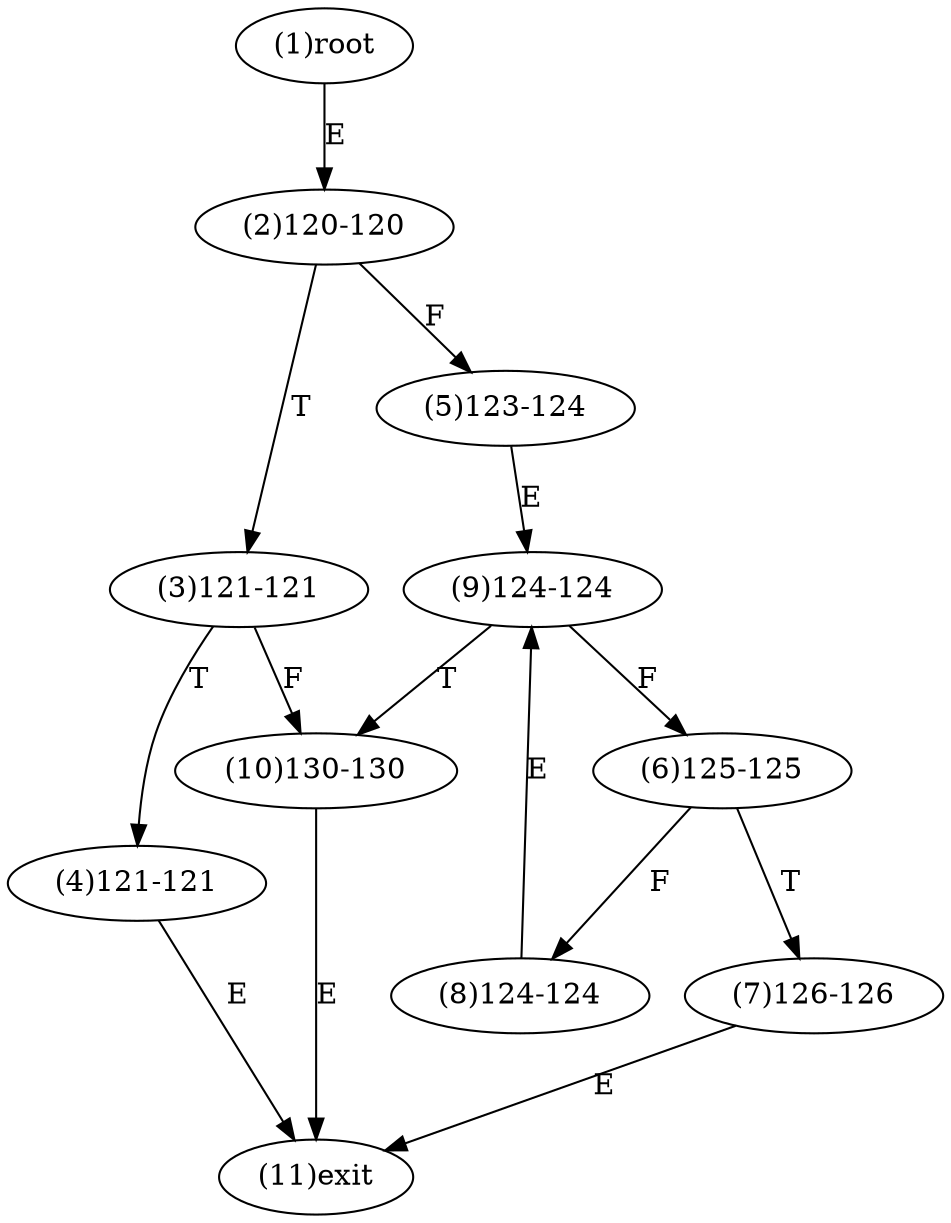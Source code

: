digraph "" { 
1[ label="(1)root"];
2[ label="(2)120-120"];
3[ label="(3)121-121"];
4[ label="(4)121-121"];
5[ label="(5)123-124"];
6[ label="(6)125-125"];
7[ label="(7)126-126"];
8[ label="(8)124-124"];
9[ label="(9)124-124"];
10[ label="(10)130-130"];
11[ label="(11)exit"];
1->2[ label="E"];
2->5[ label="F"];
2->3[ label="T"];
3->10[ label="F"];
3->4[ label="T"];
4->11[ label="E"];
5->9[ label="E"];
6->8[ label="F"];
6->7[ label="T"];
7->11[ label="E"];
8->9[ label="E"];
9->6[ label="F"];
9->10[ label="T"];
10->11[ label="E"];
}
